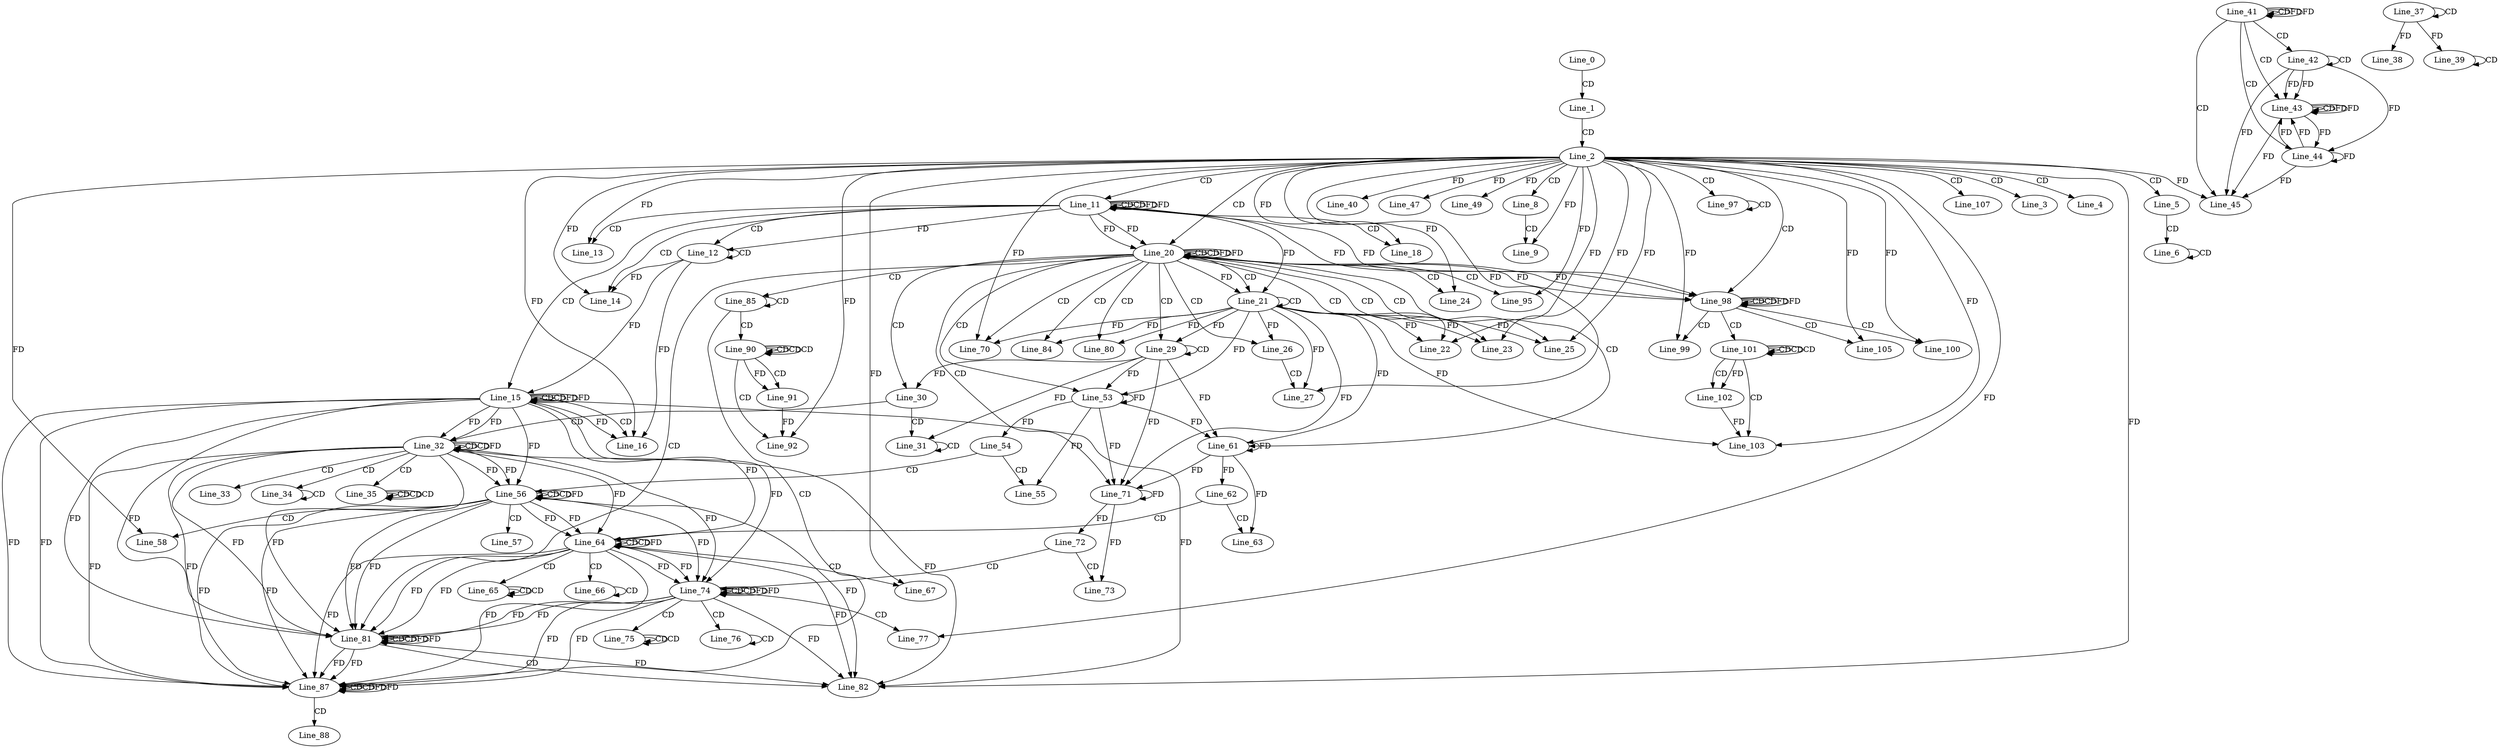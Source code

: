 digraph G {
  Line_0;
  Line_1;
  Line_2;
  Line_3;
  Line_4;
  Line_5;
  Line_6;
  Line_6;
  Line_8;
  Line_9;
  Line_11;
  Line_11;
  Line_11;
  Line_11;
  Line_12;
  Line_12;
  Line_13;
  Line_14;
  Line_14;
  Line_15;
  Line_15;
  Line_15;
  Line_15;
  Line_16;
  Line_16;
  Line_18;
  Line_20;
  Line_20;
  Line_20;
  Line_21;
  Line_21;
  Line_22;
  Line_22;
  Line_23;
  Line_23;
  Line_24;
  Line_25;
  Line_25;
  Line_26;
  Line_26;
  Line_26;
  Line_27;
  Line_27;
  Line_29;
  Line_29;
  Line_30;
  Line_31;
  Line_31;
  Line_32;
  Line_32;
  Line_32;
  Line_33;
  Line_34;
  Line_34;
  Line_35;
  Line_35;
  Line_35;
  Line_35;
  Line_37;
  Line_37;
  Line_38;
  Line_39;
  Line_39;
  Line_40;
  Line_41;
  Line_41;
  Line_41;
  Line_42;
  Line_42;
  Line_43;
  Line_43;
  Line_43;
  Line_44;
  Line_44;
  Line_44;
  Line_45;
  Line_47;
  Line_49;
  Line_53;
  Line_53;
  Line_54;
  Line_55;
  Line_56;
  Line_56;
  Line_56;
  Line_57;
  Line_58;
  Line_61;
  Line_61;
  Line_62;
  Line_63;
  Line_64;
  Line_64;
  Line_64;
  Line_65;
  Line_65;
  Line_65;
  Line_66;
  Line_66;
  Line_67;
  Line_70;
  Line_70;
  Line_71;
  Line_71;
  Line_72;
  Line_73;
  Line_74;
  Line_74;
  Line_74;
  Line_75;
  Line_75;
  Line_75;
  Line_76;
  Line_76;
  Line_77;
  Line_80;
  Line_81;
  Line_81;
  Line_81;
  Line_82;
  Line_82;
  Line_84;
  Line_84;
  Line_85;
  Line_85;
  Line_87;
  Line_87;
  Line_87;
  Line_88;
  Line_90;
  Line_90;
  Line_90;
  Line_90;
  Line_91;
  Line_91;
  Line_92;
  Line_92;
  Line_92;
  Line_95;
  Line_97;
  Line_97;
  Line_98;
  Line_98;
  Line_98;
  Line_99;
  Line_100;
  Line_101;
  Line_101;
  Line_101;
  Line_101;
  Line_102;
  Line_102;
  Line_103;
  Line_103;
  Line_105;
  Line_107;
  Line_0 -> Line_1 [ label="CD" ];
  Line_1 -> Line_2 [ label="CD" ];
  Line_2 -> Line_3 [ label="CD" ];
  Line_2 -> Line_4 [ label="CD" ];
  Line_2 -> Line_5 [ label="CD" ];
  Line_5 -> Line_6 [ label="CD" ];
  Line_6 -> Line_6 [ label="CD" ];
  Line_2 -> Line_8 [ label="CD" ];
  Line_8 -> Line_9 [ label="CD" ];
  Line_2 -> Line_9 [ label="FD" ];
  Line_2 -> Line_11 [ label="CD" ];
  Line_11 -> Line_11 [ label="CD" ];
  Line_11 -> Line_11 [ label="CD" ];
  Line_11 -> Line_11 [ label="FD" ];
  Line_11 -> Line_12 [ label="CD" ];
  Line_12 -> Line_12 [ label="CD" ];
  Line_11 -> Line_12 [ label="FD" ];
  Line_11 -> Line_13 [ label="CD" ];
  Line_2 -> Line_13 [ label="FD" ];
  Line_11 -> Line_14 [ label="CD" ];
  Line_2 -> Line_14 [ label="FD" ];
  Line_12 -> Line_14 [ label="FD" ];
  Line_11 -> Line_15 [ label="CD" ];
  Line_15 -> Line_15 [ label="CD" ];
  Line_15 -> Line_15 [ label="CD" ];
  Line_12 -> Line_15 [ label="FD" ];
  Line_15 -> Line_15 [ label="FD" ];
  Line_15 -> Line_16 [ label="CD" ];
  Line_2 -> Line_16 [ label="FD" ];
  Line_12 -> Line_16 [ label="FD" ];
  Line_15 -> Line_16 [ label="FD" ];
  Line_11 -> Line_18 [ label="CD" ];
  Line_2 -> Line_18 [ label="FD" ];
  Line_2 -> Line_20 [ label="CD" ];
  Line_20 -> Line_20 [ label="CD" ];
  Line_11 -> Line_20 [ label="FD" ];
  Line_20 -> Line_20 [ label="CD" ];
  Line_20 -> Line_20 [ label="FD" ];
  Line_11 -> Line_20 [ label="FD" ];
  Line_20 -> Line_21 [ label="CD" ];
  Line_21 -> Line_21 [ label="CD" ];
  Line_20 -> Line_21 [ label="FD" ];
  Line_11 -> Line_21 [ label="FD" ];
  Line_20 -> Line_22 [ label="CD" ];
  Line_2 -> Line_22 [ label="FD" ];
  Line_21 -> Line_22 [ label="FD" ];
  Line_20 -> Line_23 [ label="CD" ];
  Line_2 -> Line_23 [ label="FD" ];
  Line_21 -> Line_23 [ label="FD" ];
  Line_20 -> Line_24 [ label="CD" ];
  Line_2 -> Line_24 [ label="FD" ];
  Line_20 -> Line_25 [ label="CD" ];
  Line_2 -> Line_25 [ label="FD" ];
  Line_21 -> Line_25 [ label="FD" ];
  Line_20 -> Line_26 [ label="CD" ];
  Line_21 -> Line_26 [ label="FD" ];
  Line_26 -> Line_27 [ label="CD" ];
  Line_2 -> Line_27 [ label="FD" ];
  Line_21 -> Line_27 [ label="FD" ];
  Line_20 -> Line_29 [ label="CD" ];
  Line_29 -> Line_29 [ label="CD" ];
  Line_21 -> Line_29 [ label="FD" ];
  Line_20 -> Line_30 [ label="CD" ];
  Line_29 -> Line_30 [ label="FD" ];
  Line_30 -> Line_31 [ label="CD" ];
  Line_31 -> Line_31 [ label="CD" ];
  Line_29 -> Line_31 [ label="FD" ];
  Line_30 -> Line_32 [ label="CD" ];
  Line_32 -> Line_32 [ label="CD" ];
  Line_15 -> Line_32 [ label="FD" ];
  Line_32 -> Line_32 [ label="CD" ];
  Line_32 -> Line_32 [ label="FD" ];
  Line_15 -> Line_32 [ label="FD" ];
  Line_32 -> Line_33 [ label="CD" ];
  Line_32 -> Line_34 [ label="CD" ];
  Line_34 -> Line_34 [ label="CD" ];
  Line_32 -> Line_35 [ label="CD" ];
  Line_35 -> Line_35 [ label="CD" ];
  Line_35 -> Line_35 [ label="CD" ];
  Line_35 -> Line_35 [ label="CD" ];
  Line_37 -> Line_37 [ label="CD" ];
  Line_37 -> Line_38 [ label="FD" ];
  Line_39 -> Line_39 [ label="CD" ];
  Line_37 -> Line_39 [ label="FD" ];
  Line_2 -> Line_40 [ label="FD" ];
  Line_41 -> Line_41 [ label="CD" ];
  Line_41 -> Line_41 [ label="FD" ];
  Line_41 -> Line_42 [ label="CD" ];
  Line_42 -> Line_42 [ label="CD" ];
  Line_41 -> Line_43 [ label="CD" ];
  Line_42 -> Line_43 [ label="FD" ];
  Line_43 -> Line_43 [ label="CD" ];
  Line_42 -> Line_43 [ label="FD" ];
  Line_43 -> Line_43 [ label="FD" ];
  Line_41 -> Line_44 [ label="CD" ];
  Line_42 -> Line_44 [ label="FD" ];
  Line_43 -> Line_44 [ label="FD" ];
  Line_44 -> Line_44 [ label="FD" ];
  Line_41 -> Line_45 [ label="CD" ];
  Line_2 -> Line_45 [ label="FD" ];
  Line_42 -> Line_45 [ label="FD" ];
  Line_43 -> Line_45 [ label="FD" ];
  Line_44 -> Line_45 [ label="FD" ];
  Line_2 -> Line_47 [ label="FD" ];
  Line_2 -> Line_49 [ label="FD" ];
  Line_20 -> Line_53 [ label="CD" ];
  Line_29 -> Line_53 [ label="FD" ];
  Line_53 -> Line_53 [ label="FD" ];
  Line_21 -> Line_53 [ label="FD" ];
  Line_53 -> Line_54 [ label="FD" ];
  Line_54 -> Line_55 [ label="CD" ];
  Line_53 -> Line_55 [ label="FD" ];
  Line_54 -> Line_56 [ label="CD" ];
  Line_56 -> Line_56 [ label="CD" ];
  Line_32 -> Line_56 [ label="FD" ];
  Line_56 -> Line_56 [ label="CD" ];
  Line_56 -> Line_56 [ label="FD" ];
  Line_32 -> Line_56 [ label="FD" ];
  Line_15 -> Line_56 [ label="FD" ];
  Line_56 -> Line_57 [ label="CD" ];
  Line_56 -> Line_58 [ label="CD" ];
  Line_2 -> Line_58 [ label="FD" ];
  Line_20 -> Line_61 [ label="CD" ];
  Line_29 -> Line_61 [ label="FD" ];
  Line_53 -> Line_61 [ label="FD" ];
  Line_61 -> Line_61 [ label="FD" ];
  Line_21 -> Line_61 [ label="FD" ];
  Line_61 -> Line_62 [ label="FD" ];
  Line_62 -> Line_63 [ label="CD" ];
  Line_61 -> Line_63 [ label="FD" ];
  Line_62 -> Line_64 [ label="CD" ];
  Line_64 -> Line_64 [ label="CD" ];
  Line_56 -> Line_64 [ label="FD" ];
  Line_64 -> Line_64 [ label="CD" ];
  Line_64 -> Line_64 [ label="FD" ];
  Line_56 -> Line_64 [ label="FD" ];
  Line_32 -> Line_64 [ label="FD" ];
  Line_15 -> Line_64 [ label="FD" ];
  Line_64 -> Line_65 [ label="CD" ];
  Line_65 -> Line_65 [ label="CD" ];
  Line_65 -> Line_65 [ label="CD" ];
  Line_64 -> Line_66 [ label="CD" ];
  Line_66 -> Line_66 [ label="CD" ];
  Line_64 -> Line_67 [ label="CD" ];
  Line_2 -> Line_67 [ label="FD" ];
  Line_20 -> Line_70 [ label="CD" ];
  Line_2 -> Line_70 [ label="FD" ];
  Line_21 -> Line_70 [ label="FD" ];
  Line_20 -> Line_71 [ label="CD" ];
  Line_29 -> Line_71 [ label="FD" ];
  Line_53 -> Line_71 [ label="FD" ];
  Line_61 -> Line_71 [ label="FD" ];
  Line_71 -> Line_71 [ label="FD" ];
  Line_21 -> Line_71 [ label="FD" ];
  Line_71 -> Line_72 [ label="FD" ];
  Line_72 -> Line_73 [ label="CD" ];
  Line_71 -> Line_73 [ label="FD" ];
  Line_72 -> Line_74 [ label="CD" ];
  Line_74 -> Line_74 [ label="CD" ];
  Line_64 -> Line_74 [ label="FD" ];
  Line_74 -> Line_74 [ label="CD" ];
  Line_74 -> Line_74 [ label="FD" ];
  Line_64 -> Line_74 [ label="FD" ];
  Line_56 -> Line_74 [ label="FD" ];
  Line_32 -> Line_74 [ label="FD" ];
  Line_15 -> Line_74 [ label="FD" ];
  Line_74 -> Line_75 [ label="CD" ];
  Line_75 -> Line_75 [ label="CD" ];
  Line_75 -> Line_75 [ label="CD" ];
  Line_74 -> Line_76 [ label="CD" ];
  Line_76 -> Line_76 [ label="CD" ];
  Line_74 -> Line_77 [ label="CD" ];
  Line_2 -> Line_77 [ label="FD" ];
  Line_20 -> Line_80 [ label="CD" ];
  Line_21 -> Line_80 [ label="FD" ];
  Line_20 -> Line_81 [ label="CD" ];
  Line_81 -> Line_81 [ label="CD" ];
  Line_74 -> Line_81 [ label="FD" ];
  Line_64 -> Line_81 [ label="FD" ];
  Line_56 -> Line_81 [ label="FD" ];
  Line_32 -> Line_81 [ label="FD" ];
  Line_15 -> Line_81 [ label="FD" ];
  Line_81 -> Line_81 [ label="CD" ];
  Line_81 -> Line_81 [ label="FD" ];
  Line_74 -> Line_81 [ label="FD" ];
  Line_64 -> Line_81 [ label="FD" ];
  Line_56 -> Line_81 [ label="FD" ];
  Line_32 -> Line_81 [ label="FD" ];
  Line_15 -> Line_81 [ label="FD" ];
  Line_81 -> Line_82 [ label="CD" ];
  Line_2 -> Line_82 [ label="FD" ];
  Line_81 -> Line_82 [ label="FD" ];
  Line_74 -> Line_82 [ label="FD" ];
  Line_64 -> Line_82 [ label="FD" ];
  Line_56 -> Line_82 [ label="FD" ];
  Line_32 -> Line_82 [ label="FD" ];
  Line_15 -> Line_82 [ label="FD" ];
  Line_20 -> Line_84 [ label="CD" ];
  Line_21 -> Line_84 [ label="FD" ];
  Line_20 -> Line_85 [ label="CD" ];
  Line_85 -> Line_85 [ label="CD" ];
  Line_85 -> Line_87 [ label="CD" ];
  Line_87 -> Line_87 [ label="CD" ];
  Line_81 -> Line_87 [ label="FD" ];
  Line_74 -> Line_87 [ label="FD" ];
  Line_64 -> Line_87 [ label="FD" ];
  Line_56 -> Line_87 [ label="FD" ];
  Line_32 -> Line_87 [ label="FD" ];
  Line_15 -> Line_87 [ label="FD" ];
  Line_87 -> Line_87 [ label="CD" ];
  Line_87 -> Line_87 [ label="FD" ];
  Line_81 -> Line_87 [ label="FD" ];
  Line_74 -> Line_87 [ label="FD" ];
  Line_64 -> Line_87 [ label="FD" ];
  Line_56 -> Line_87 [ label="FD" ];
  Line_32 -> Line_87 [ label="FD" ];
  Line_15 -> Line_87 [ label="FD" ];
  Line_87 -> Line_88 [ label="CD" ];
  Line_85 -> Line_90 [ label="CD" ];
  Line_90 -> Line_90 [ label="CD" ];
  Line_90 -> Line_90 [ label="CD" ];
  Line_90 -> Line_90 [ label="CD" ];
  Line_90 -> Line_91 [ label="CD" ];
  Line_90 -> Line_91 [ label="FD" ];
  Line_90 -> Line_92 [ label="CD" ];
  Line_2 -> Line_92 [ label="FD" ];
  Line_91 -> Line_92 [ label="FD" ];
  Line_20 -> Line_95 [ label="CD" ];
  Line_2 -> Line_95 [ label="FD" ];
  Line_2 -> Line_97 [ label="CD" ];
  Line_97 -> Line_97 [ label="CD" ];
  Line_2 -> Line_98 [ label="CD" ];
  Line_98 -> Line_98 [ label="CD" ];
  Line_20 -> Line_98 [ label="FD" ];
  Line_11 -> Line_98 [ label="FD" ];
  Line_98 -> Line_98 [ label="CD" ];
  Line_98 -> Line_98 [ label="FD" ];
  Line_20 -> Line_98 [ label="FD" ];
  Line_11 -> Line_98 [ label="FD" ];
  Line_98 -> Line_99 [ label="CD" ];
  Line_2 -> Line_99 [ label="FD" ];
  Line_98 -> Line_100 [ label="CD" ];
  Line_2 -> Line_100 [ label="FD" ];
  Line_98 -> Line_101 [ label="CD" ];
  Line_101 -> Line_101 [ label="CD" ];
  Line_101 -> Line_101 [ label="CD" ];
  Line_101 -> Line_101 [ label="CD" ];
  Line_101 -> Line_102 [ label="CD" ];
  Line_101 -> Line_102 [ label="FD" ];
  Line_101 -> Line_103 [ label="CD" ];
  Line_2 -> Line_103 [ label="FD" ];
  Line_102 -> Line_103 [ label="FD" ];
  Line_21 -> Line_103 [ label="FD" ];
  Line_98 -> Line_105 [ label="CD" ];
  Line_2 -> Line_105 [ label="FD" ];
  Line_2 -> Line_107 [ label="CD" ];
  Line_11 -> Line_11 [ label="FD" ];
  Line_15 -> Line_15 [ label="FD" ];
  Line_20 -> Line_20 [ label="FD" ];
  Line_41 -> Line_41 [ label="FD" ];
  Line_43 -> Line_43 [ label="FD" ];
  Line_44 -> Line_43 [ label="FD" ];
  Line_44 -> Line_43 [ label="FD" ];
  Line_74 -> Line_74 [ label="FD" ];
  Line_81 -> Line_81 [ label="FD" ];
  Line_87 -> Line_87 [ label="FD" ];
  Line_98 -> Line_98 [ label="FD" ];
}
